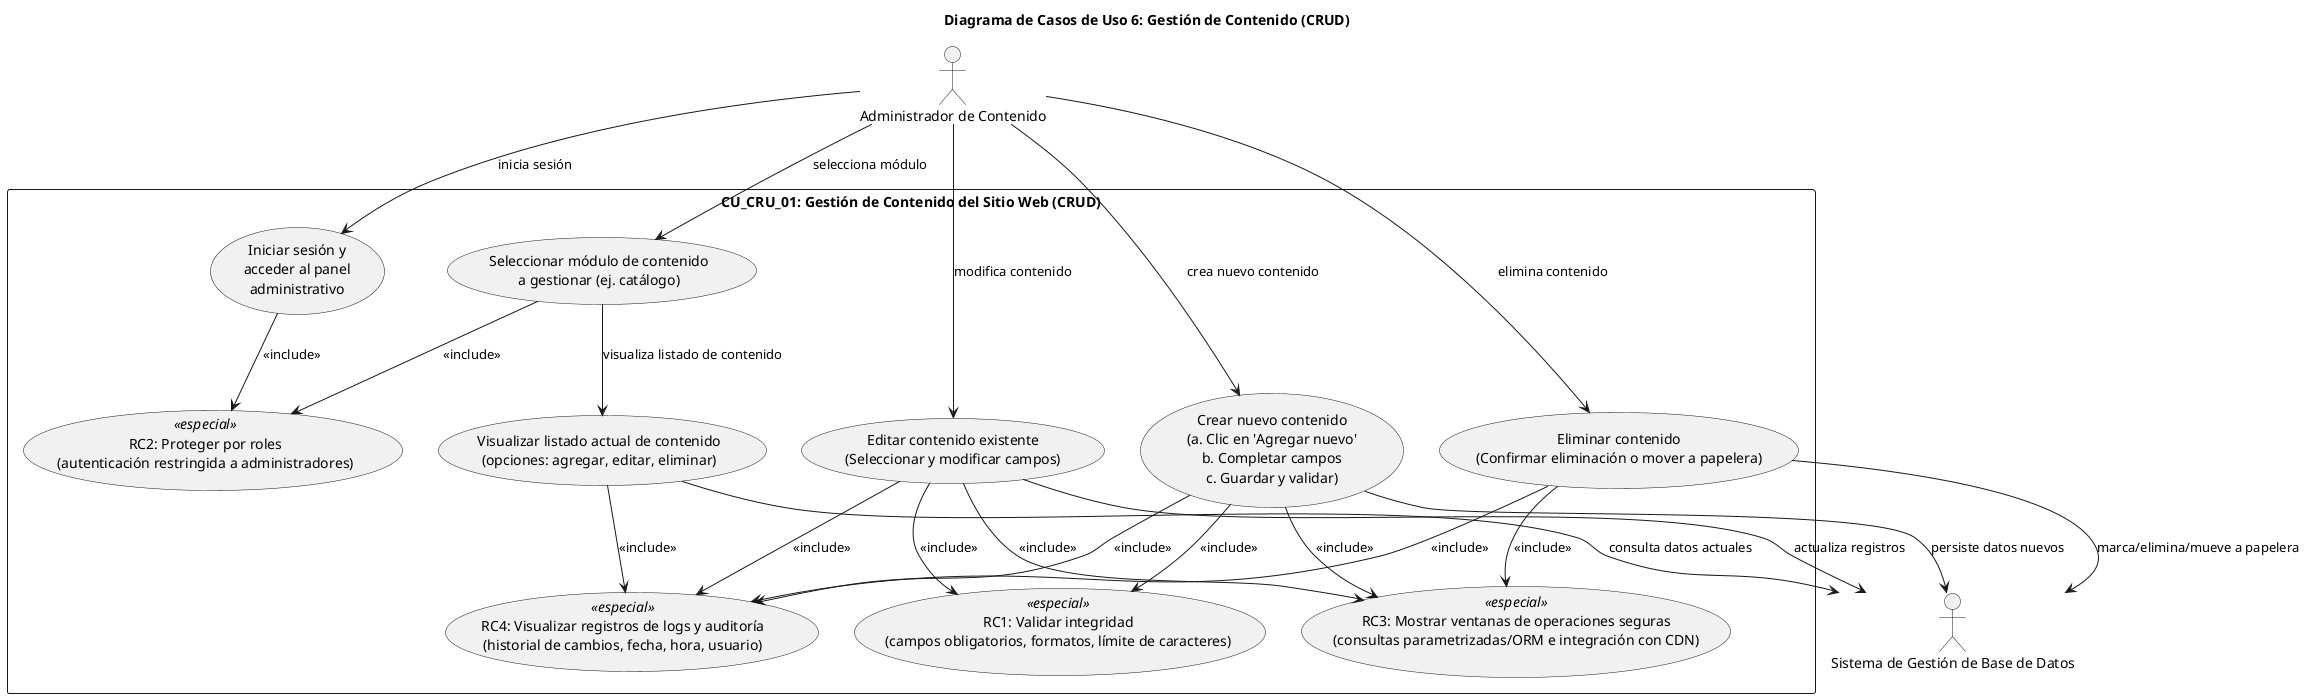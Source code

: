 @startuml
title Diagrama de Casos de Uso 6: Gestión de Contenido (CRUD)
top to bottom direction

' Declaración de actores
actor "Administrador de Contenido" as Admin
actor "Sistema de Gestión de Base de Datos" as DB

' Contenedor principal para el caso de uso
rectangle "CU_CRU_01: Gestión de Contenido del Sitio Web (CRUD)" {

  usecase "Iniciar sesión y\nacceder al panel\nadministrativo" as UC1
  usecase "Seleccionar módulo de contenido\na gestionar (ej. catálogo)" as UC2
  usecase "Visualizar listado actual de contenido\n(opciones: agregar, editar, eliminar)" as UC3
  
  usecase "Crear nuevo contenido\n(a. Clic en 'Agregar nuevo'\nb. Completar campos\nc. Guardar y validar)" as UC4
  usecase "Editar contenido existente\n(Seleccionar y modificar campos)" as UC5
  usecase "Eliminar contenido\n(Confirmar eliminación o mover a papelera)" as UC6

  ' Requisitos Especiales convertidos en acciones concretas
  usecase "RC1: Validar integridad\n(campos obligatorios, formatos, límite de caracteres)" as RC1 <<especial>>
  usecase "RC2: Proteger por roles\n(autenticación restringida a administradores)" as RC2 <<especial>>
  usecase "RC3: Mostrar ventanas de operaciones seguras\n(consultas parametrizadas/ORM e integración con CDN)" as RC3 <<especial>>
  usecase "RC4: Visualizar registros de logs y auditoría\n(historial de cambios, fecha, hora, usuario)" as RC4 <<especial>>
}

' Relaciones de actor con casos de uso principales
Admin --> UC1 : "inicia sesión"
Admin --> UC2 : "selecciona módulo"
UC2 --> UC3 : "visualiza listado de contenido"
Admin --> UC4 : "crea nuevo contenido"
Admin --> UC5 : "modifica contenido"
Admin --> UC6 : "elimina contenido"

' Relaciones con el sistema de gestión de base de datos
UC4 --> DB : "persiste datos nuevos"
UC5 --> DB : "actualiza registros"
UC6 --> DB : "marca/elimina/mueve a papelera"
UC3 --> DB : "consulta datos actuales"

' Inclusiones de requisitos especiales
UC1 --> RC2 : <<include>>
UC2 --> RC2 : <<include>>
UC4 --> RC1 : <<include>>
UC4 --> RC3 : <<include>>
UC5 --> RC1 : <<include>>
UC5 --> RC3 : <<include>>
UC6 --> RC3 : <<include>>
UC3 --> RC4 : <<include>>
UC4 --> RC4 : <<include>>
UC5 --> RC4 : <<include>>
UC6 --> RC4 : <<include>>

@enduml